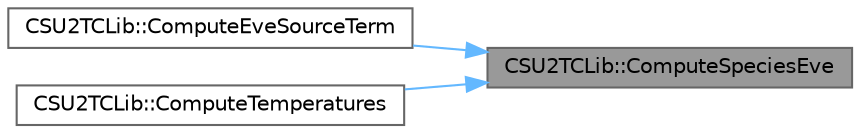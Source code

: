 digraph "CSU2TCLib::ComputeSpeciesEve"
{
 // LATEX_PDF_SIZE
  bgcolor="transparent";
  edge [fontname=Helvetica,fontsize=10,labelfontname=Helvetica,labelfontsize=10];
  node [fontname=Helvetica,fontsize=10,shape=box,height=0.2,width=0.4];
  rankdir="RL";
  Node1 [id="Node000001",label="CSU2TCLib::ComputeSpeciesEve",height=0.2,width=0.4,color="gray40", fillcolor="grey60", style="filled", fontcolor="black",tooltip="Compute species V-E energy."];
  Node1 -> Node2 [id="edge1_Node000001_Node000002",dir="back",color="steelblue1",style="solid",tooltip=" "];
  Node2 [id="Node000002",label="CSU2TCLib::ComputeEveSourceTerm",height=0.2,width=0.4,color="grey40", fillcolor="white", style="filled",URL="$classCSU2TCLib.html#a3a9a6d1a2485e77e570fb90f9ad3b5de",tooltip="Compute vibrational energy source term."];
  Node1 -> Node3 [id="edge2_Node000001_Node000003",dir="back",color="steelblue1",style="solid",tooltip=" "];
  Node3 [id="Node000003",label="CSU2TCLib::ComputeTemperatures",height=0.2,width=0.4,color="grey40", fillcolor="white", style="filled",URL="$classCSU2TCLib.html#adfe12efd35d99e1066a144e3a297a1f7",tooltip="Compute translational and vibrational temperatures vector."];
}
